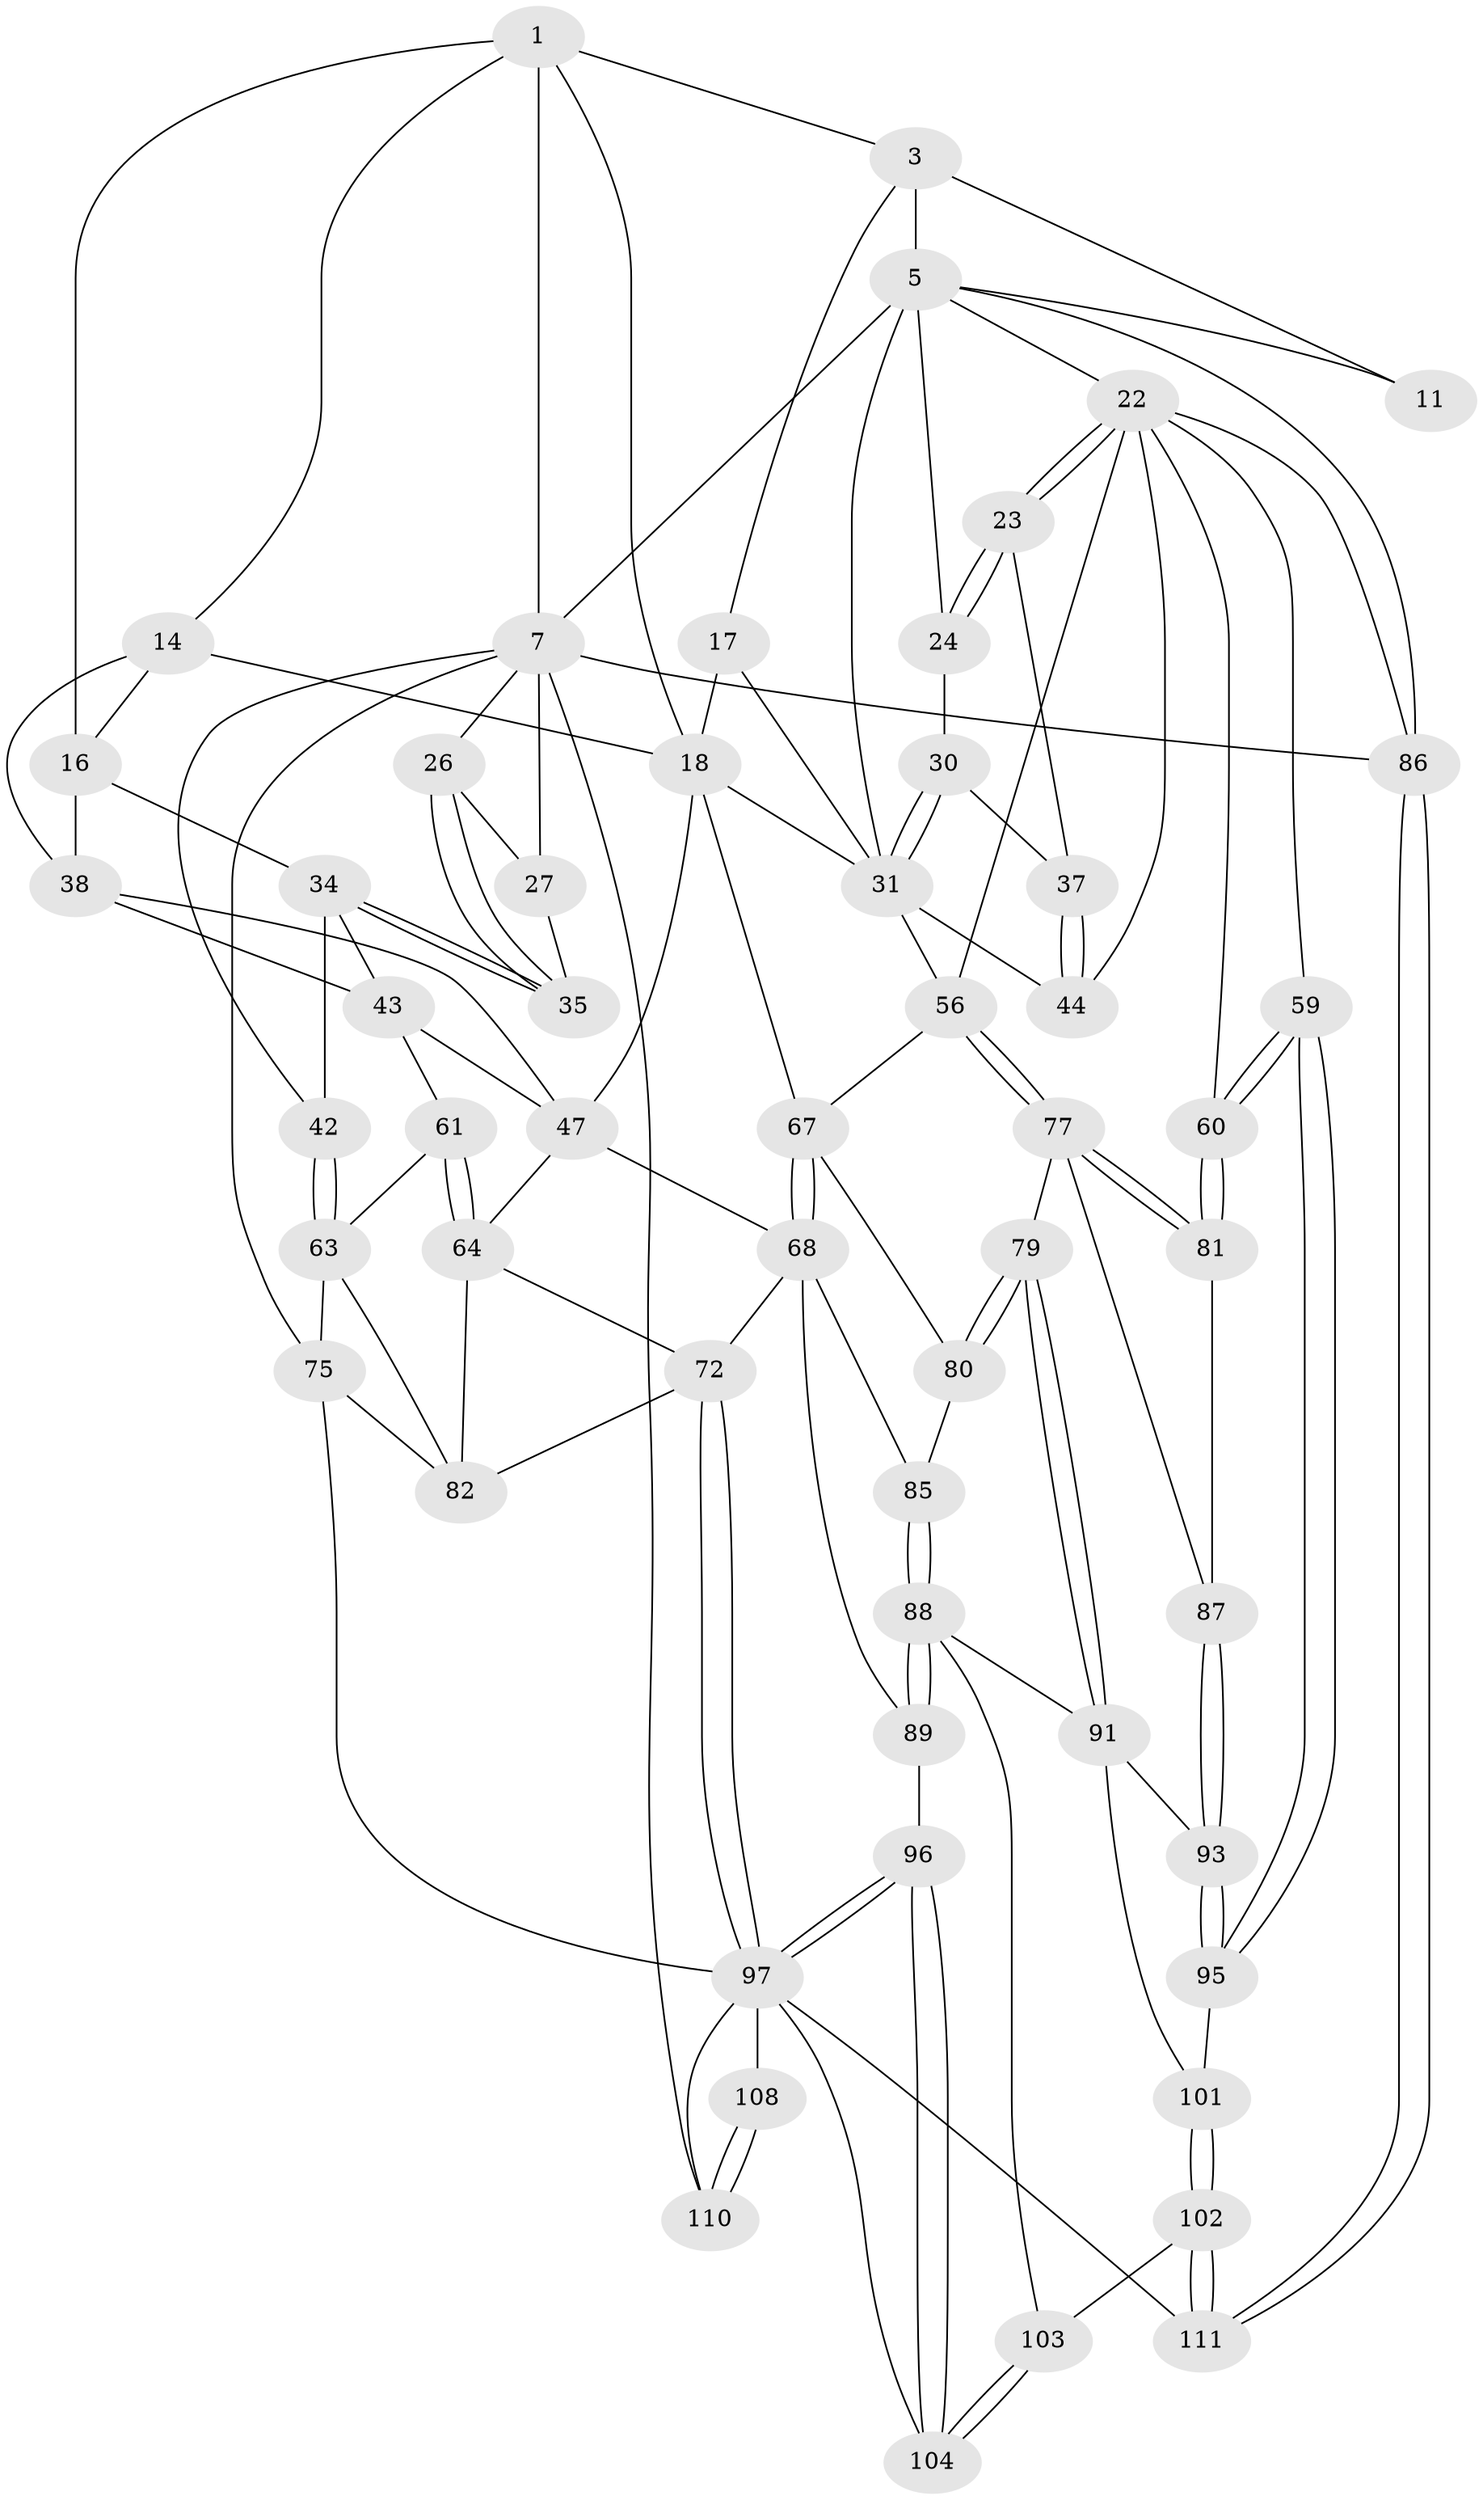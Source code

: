 // original degree distribution, {3: 0.017857142857142856, 4: 0.23214285714285715, 5: 0.5357142857142857, 6: 0.21428571428571427}
// Generated by graph-tools (version 1.1) at 2025/28/03/15/25 16:28:04]
// undirected, 56 vertices, 134 edges
graph export_dot {
graph [start="1"]
  node [color=gray90,style=filled];
  1 [pos="+0.17117840400306006+0",super="+2+9"];
  3 [pos="+0.5201417655340278+0",super="+4+12"];
  5 [pos="+1+0",super="+6+20"];
  7 [pos="+0+0",super="+28+8+76"];
  11 [pos="+0.7001017917611854+0.08126006629401358"];
  14 [pos="+0.28472920968390614+0.03936982634497803",super="+15+36"];
  16 [pos="+0.15278114218116903+0.10277574555491532",super="+33"];
  17 [pos="+0.4996815127449027+0.16481181284264668"];
  18 [pos="+0.49885535727243974+0.1655784058081544",super="+19+46"];
  22 [pos="+1+0.09646423427391272",super="+51"];
  23 [pos="+1+0.13062771612466995"];
  24 [pos="+0.9732183273616652+0.1237740567556541",super="+29"];
  26 [pos="+0.037801048020776905+0.07295969695789131"];
  27 [pos="+0+0.08783635691827978"];
  30 [pos="+0.8892098642170587+0.17131432786548836"];
  31 [pos="+0.7531237399460983+0.21577133133896756",super="+45+32"];
  34 [pos="+0.06118487265593524+0.18528840096347496",super="+41"];
  35 [pos="+0.057455552840746306+0.18006277935956516"];
  37 [pos="+0.9382250727198491+0.2066479414787653"];
  38 [pos="+0.24645521519813354+0.18067190546868767",super="+40+39"];
  42 [pos="+0+0.27729350165967137"];
  43 [pos="+0.13636981063083212+0.33299558419088227",super="+54"];
  44 [pos="+0.9360547294523204+0.3111451898214817"];
  47 [pos="+0.40531475069015194+0.3933765166367926",super="+48"];
  56 [pos="+0.7859973773005723+0.4552082645230245",super="+57"];
  59 [pos="+1+0.6839380269254427"];
  60 [pos="+0.9575472036801205+0.5825673862136728"];
  61 [pos="+0.10967158367812278+0.3786624608580449",super="+62"];
  63 [pos="+0+0.40488991163213983",super="+74"];
  64 [pos="+0.0754778505483239+0.5171788950211845",super="+65+66"];
  67 [pos="+0.592997410734076+0.4650467024877459",super="+71"];
  68 [pos="+0.5426228516761489+0.526039990569568",super="+69"];
  72 [pos="+0.4070817644258516+0.5908759426299044",super="+73"];
  75 [pos="+0+0.9515411862157362",super="+105"];
  77 [pos="+0.7976671079231598+0.47034291710897697",super="+78"];
  79 [pos="+0.6806654444733625+0.6011182508442433"];
  80 [pos="+0.6729694524510963+0.5952905606781376"];
  81 [pos="+0.9120201435141957+0.5695812144334963"];
  82 [pos="+0.035721685401674155+0.5668774709076051",super="+84"];
  85 [pos="+0.6724149772380436+0.5954486220362597"];
  86 [pos="+1+1"];
  87 [pos="+0.7905587712738625+0.6453411343691828"];
  88 [pos="+0.6174237417795512+0.6437570461439475",super="+92"];
  89 [pos="+0.5518236608002498+0.6675594548304732",super="+90"];
  91 [pos="+0.7122692043772453+0.6972231733938871",super="+94"];
  93 [pos="+0.7851233887144493+0.6626154404001151"];
  95 [pos="+0.9665928509863345+0.7391468054196216"];
  96 [pos="+0.45256771009626945+0.8339030961345758"];
  97 [pos="+0.36026856243984257+0.7951744444107824",super="+98"];
  101 [pos="+0.7975166537537641+0.7890580550143467"];
  102 [pos="+0.7865397915054733+0.8093631718014351"];
  103 [pos="+0.6182770143465958+0.9184673433768661"];
  104 [pos="+0.5856206456101747+0.9754367699223069"];
  108 [pos="+0.15745803113513215+0.8752927154457187"];
  110 [pos="+0.14745596134802158+1"];
  111 [pos="+1+1"];
  1 -- 3;
  1 -- 14;
  1 -- 18;
  1 -- 16;
  1 -- 7;
  3 -- 11 [weight=2];
  3 -- 5;
  3 -- 17;
  5 -- 7;
  5 -- 86;
  5 -- 22;
  5 -- 24 [weight=2];
  5 -- 11;
  5 -- 31;
  7 -- 42;
  7 -- 27;
  7 -- 26;
  7 -- 110;
  7 -- 75;
  7 -- 86;
  14 -- 16;
  14 -- 38 [weight=2];
  14 -- 18;
  16 -- 34;
  16 -- 38;
  17 -- 18;
  17 -- 31;
  18 -- 67;
  18 -- 47;
  18 -- 31;
  22 -- 23;
  22 -- 23;
  22 -- 86;
  22 -- 56;
  22 -- 59;
  22 -- 44;
  22 -- 60;
  23 -- 24;
  23 -- 24;
  23 -- 37;
  24 -- 30;
  26 -- 27;
  26 -- 35;
  26 -- 35;
  27 -- 35;
  30 -- 31;
  30 -- 31;
  30 -- 37;
  31 -- 56;
  31 -- 44;
  34 -- 35;
  34 -- 35;
  34 -- 43;
  34 -- 42;
  37 -- 44;
  37 -- 44;
  38 -- 43;
  38 -- 47;
  42 -- 63;
  42 -- 63;
  43 -- 61;
  43 -- 47;
  47 -- 68;
  47 -- 64;
  56 -- 77;
  56 -- 77;
  56 -- 67;
  59 -- 60;
  59 -- 60;
  59 -- 95;
  59 -- 95;
  60 -- 81;
  60 -- 81;
  61 -- 64 [weight=2];
  61 -- 64;
  61 -- 63;
  63 -- 82;
  63 -- 75;
  64 -- 82;
  64 -- 72;
  67 -- 68;
  67 -- 68;
  67 -- 80;
  68 -- 85;
  68 -- 72;
  68 -- 89;
  72 -- 97 [weight=2];
  72 -- 97;
  72 -- 82;
  75 -- 82;
  75 -- 97;
  77 -- 81;
  77 -- 81;
  77 -- 79;
  77 -- 87;
  79 -- 80;
  79 -- 80;
  79 -- 91;
  79 -- 91;
  80 -- 85;
  81 -- 87;
  85 -- 88;
  85 -- 88;
  86 -- 111;
  86 -- 111;
  87 -- 93;
  87 -- 93;
  88 -- 89 [weight=2];
  88 -- 89;
  88 -- 91;
  88 -- 103;
  89 -- 96;
  91 -- 101;
  91 -- 93;
  93 -- 95;
  93 -- 95;
  95 -- 101;
  96 -- 97;
  96 -- 97;
  96 -- 104;
  96 -- 104;
  97 -- 108 [weight=2];
  97 -- 104;
  97 -- 110;
  97 -- 111;
  101 -- 102;
  101 -- 102;
  102 -- 103;
  102 -- 111;
  102 -- 111;
  103 -- 104;
  103 -- 104;
  108 -- 110;
  108 -- 110;
}
